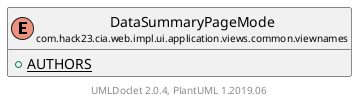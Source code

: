 @startuml
    set namespaceSeparator none
    hide empty fields
    hide empty methods

    enum "<size:14>DataSummaryPageMode\n<size:10>com.hack23.cia.web.impl.ui.application.views.common.viewnames" as com.hack23.cia.web.impl.ui.application.views.common.viewnames.DataSummaryPageMode [[DataSummaryPageMode.html]] {
        {static} +AUTHORS
    }

    center footer UMLDoclet 2.0.4, PlantUML 1.2019.06
@enduml

